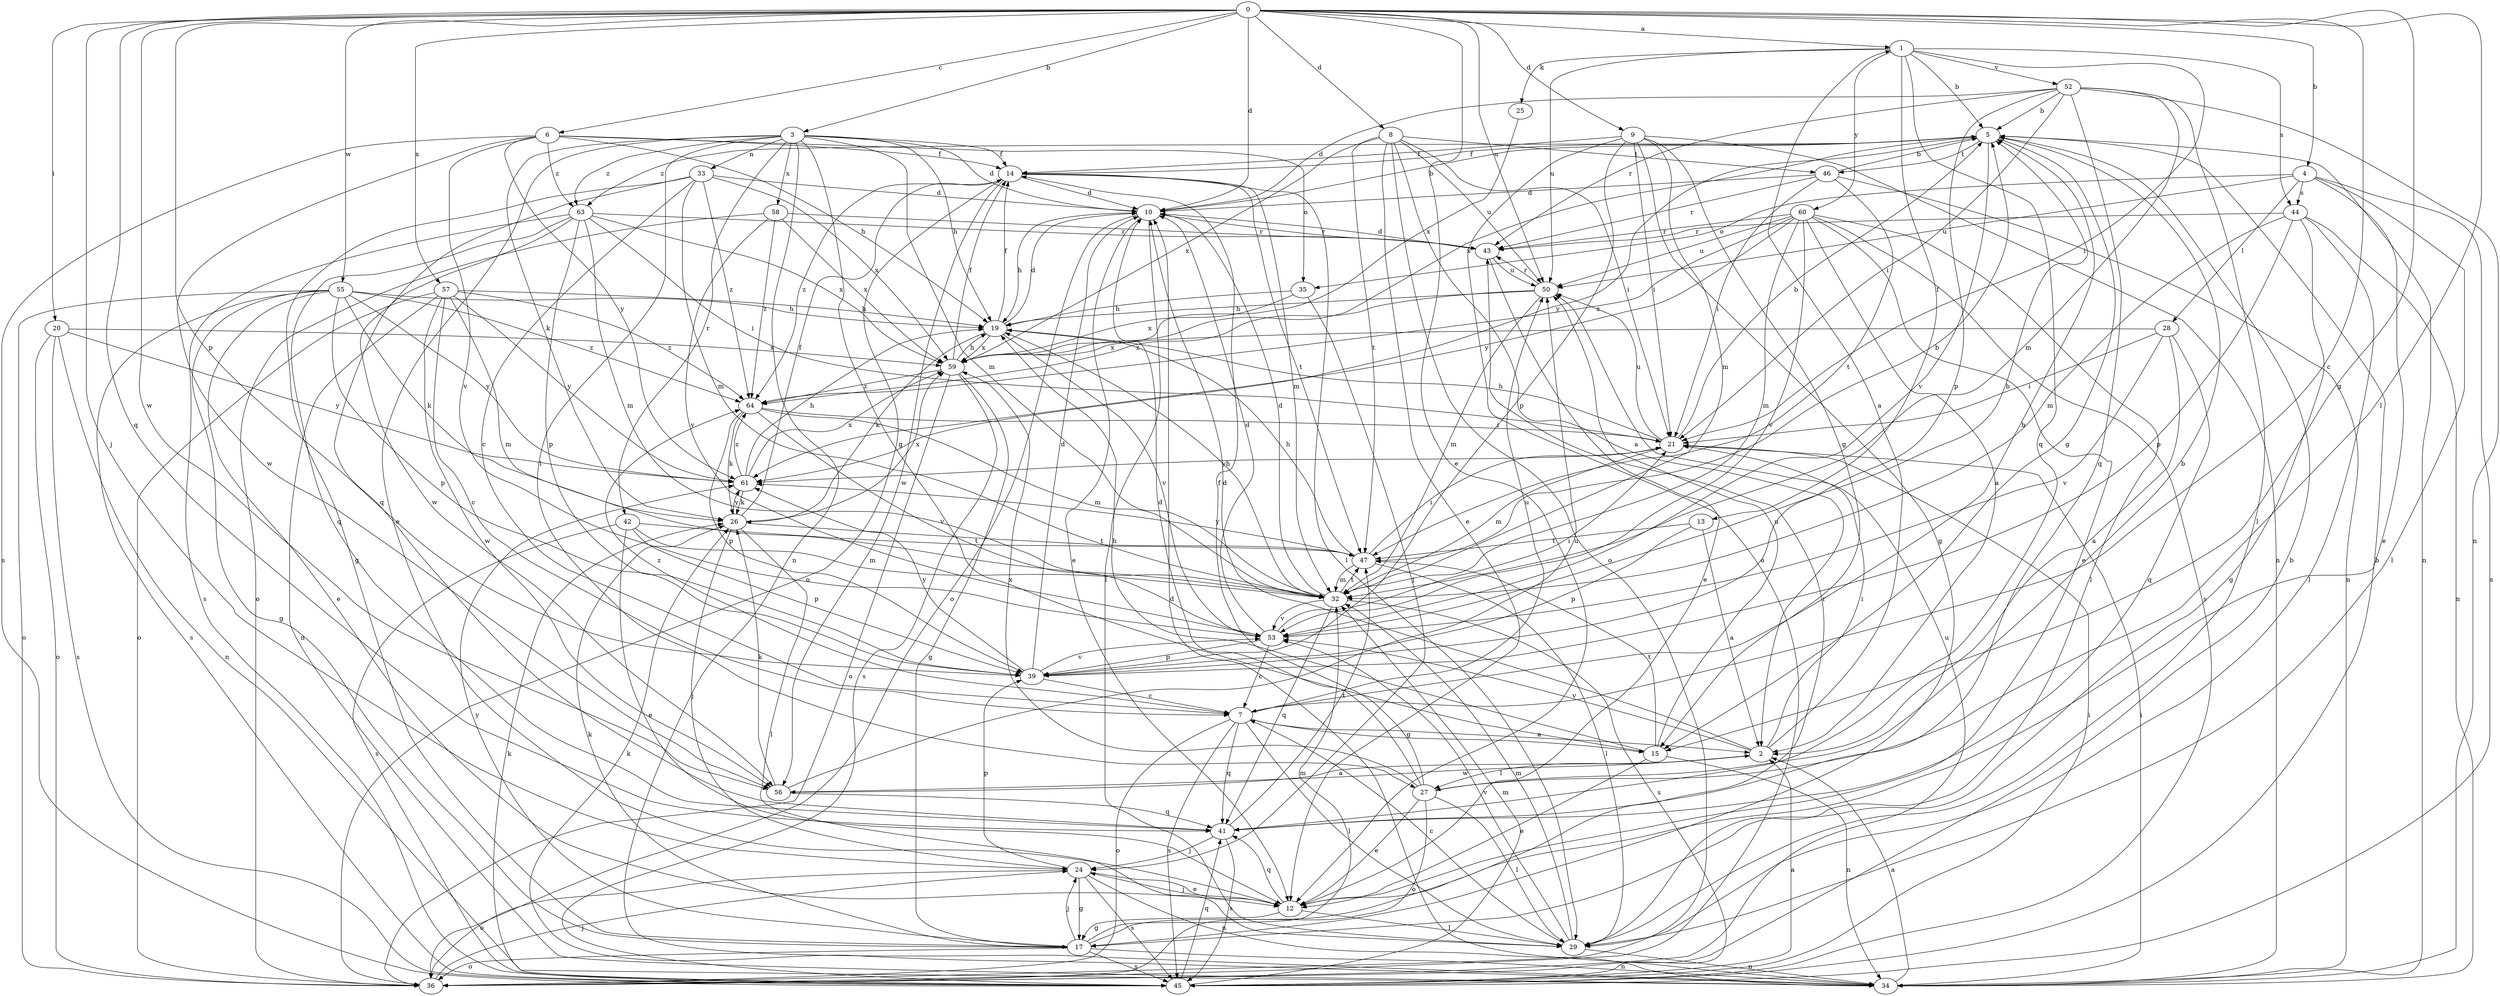 strict digraph  {
0;
1;
2;
3;
4;
5;
6;
7;
8;
9;
10;
12;
13;
14;
15;
17;
19;
20;
21;
24;
25;
26;
27;
28;
29;
32;
33;
34;
35;
36;
39;
41;
42;
43;
44;
45;
46;
47;
50;
52;
53;
55;
56;
57;
58;
59;
60;
61;
63;
64;
0 -> 1  [label=a];
0 -> 3  [label=b];
0 -> 4  [label=b];
0 -> 6  [label=c];
0 -> 7  [label=c];
0 -> 8  [label=d];
0 -> 9  [label=d];
0 -> 10  [label=d];
0 -> 12  [label=e];
0 -> 15  [label=g];
0 -> 20  [label=i];
0 -> 24  [label=j];
0 -> 27  [label=l];
0 -> 39  [label=p];
0 -> 41  [label=q];
0 -> 50  [label=u];
0 -> 55  [label=w];
0 -> 56  [label=w];
0 -> 57  [label=x];
1 -> 5  [label=b];
1 -> 13  [label=f];
1 -> 21  [label=i];
1 -> 25  [label=k];
1 -> 41  [label=q];
1 -> 44  [label=s];
1 -> 50  [label=u];
1 -> 52  [label=v];
1 -> 60  [label=y];
2 -> 1  [label=a];
2 -> 10  [label=d];
2 -> 21  [label=i];
2 -> 27  [label=l];
2 -> 53  [label=v];
2 -> 56  [label=w];
3 -> 10  [label=d];
3 -> 12  [label=e];
3 -> 14  [label=f];
3 -> 15  [label=g];
3 -> 19  [label=h];
3 -> 26  [label=k];
3 -> 27  [label=l];
3 -> 32  [label=m];
3 -> 33  [label=n];
3 -> 34  [label=n];
3 -> 42  [label=r];
3 -> 58  [label=x];
3 -> 63  [label=z];
4 -> 12  [label=e];
4 -> 28  [label=l];
4 -> 29  [label=l];
4 -> 35  [label=o];
4 -> 44  [label=s];
4 -> 45  [label=s];
4 -> 50  [label=u];
5 -> 14  [label=f];
5 -> 15  [label=g];
5 -> 34  [label=n];
5 -> 46  [label=t];
5 -> 53  [label=v];
5 -> 59  [label=x];
5 -> 61  [label=y];
5 -> 63  [label=z];
6 -> 14  [label=f];
6 -> 19  [label=h];
6 -> 35  [label=o];
6 -> 45  [label=s];
6 -> 53  [label=v];
6 -> 56  [label=w];
6 -> 61  [label=y];
6 -> 63  [label=z];
7 -> 2  [label=a];
7 -> 5  [label=b];
7 -> 15  [label=g];
7 -> 29  [label=l];
7 -> 36  [label=o];
7 -> 41  [label=q];
7 -> 45  [label=s];
7 -> 50  [label=u];
7 -> 64  [label=z];
8 -> 2  [label=a];
8 -> 12  [label=e];
8 -> 21  [label=i];
8 -> 36  [label=o];
8 -> 46  [label=t];
8 -> 47  [label=t];
8 -> 50  [label=u];
8 -> 59  [label=x];
9 -> 14  [label=f];
9 -> 15  [label=g];
9 -> 17  [label=g];
9 -> 21  [label=i];
9 -> 32  [label=m];
9 -> 34  [label=n];
9 -> 36  [label=o];
9 -> 39  [label=p];
10 -> 5  [label=b];
10 -> 12  [label=e];
10 -> 19  [label=h];
10 -> 29  [label=l];
10 -> 36  [label=o];
10 -> 43  [label=r];
12 -> 17  [label=g];
12 -> 24  [label=j];
12 -> 29  [label=l];
12 -> 41  [label=q];
13 -> 2  [label=a];
13 -> 39  [label=p];
13 -> 47  [label=t];
14 -> 10  [label=d];
14 -> 29  [label=l];
14 -> 32  [label=m];
14 -> 36  [label=o];
14 -> 47  [label=t];
14 -> 56  [label=w];
14 -> 64  [label=z];
15 -> 12  [label=e];
15 -> 19  [label=h];
15 -> 34  [label=n];
15 -> 47  [label=t];
15 -> 50  [label=u];
17 -> 24  [label=j];
17 -> 26  [label=k];
17 -> 32  [label=m];
17 -> 34  [label=n];
17 -> 36  [label=o];
17 -> 43  [label=r];
17 -> 45  [label=s];
17 -> 61  [label=y];
19 -> 10  [label=d];
19 -> 14  [label=f];
19 -> 26  [label=k];
19 -> 53  [label=v];
19 -> 59  [label=x];
20 -> 34  [label=n];
20 -> 36  [label=o];
20 -> 45  [label=s];
20 -> 59  [label=x];
20 -> 61  [label=y];
21 -> 5  [label=b];
21 -> 19  [label=h];
21 -> 32  [label=m];
21 -> 50  [label=u];
21 -> 61  [label=y];
24 -> 12  [label=e];
24 -> 17  [label=g];
24 -> 34  [label=n];
24 -> 36  [label=o];
24 -> 39  [label=p];
24 -> 45  [label=s];
25 -> 59  [label=x];
26 -> 14  [label=f];
26 -> 24  [label=j];
26 -> 29  [label=l];
26 -> 47  [label=t];
26 -> 59  [label=x];
26 -> 61  [label=y];
27 -> 5  [label=b];
27 -> 10  [label=d];
27 -> 12  [label=e];
27 -> 14  [label=f];
27 -> 29  [label=l];
27 -> 36  [label=o];
27 -> 59  [label=x];
28 -> 2  [label=a];
28 -> 21  [label=i];
28 -> 41  [label=q];
28 -> 53  [label=v];
28 -> 59  [label=x];
29 -> 7  [label=c];
29 -> 32  [label=m];
29 -> 34  [label=n];
29 -> 53  [label=v];
32 -> 10  [label=d];
32 -> 19  [label=h];
32 -> 41  [label=q];
32 -> 45  [label=s];
32 -> 47  [label=t];
32 -> 53  [label=v];
33 -> 7  [label=c];
33 -> 10  [label=d];
33 -> 17  [label=g];
33 -> 32  [label=m];
33 -> 41  [label=q];
33 -> 59  [label=x];
33 -> 64  [label=z];
34 -> 2  [label=a];
34 -> 10  [label=d];
34 -> 21  [label=i];
34 -> 26  [label=k];
35 -> 19  [label=h];
35 -> 24  [label=j];
35 -> 59  [label=x];
36 -> 5  [label=b];
36 -> 24  [label=j];
36 -> 50  [label=u];
39 -> 7  [label=c];
39 -> 10  [label=d];
39 -> 53  [label=v];
39 -> 61  [label=y];
41 -> 24  [label=j];
41 -> 45  [label=s];
41 -> 47  [label=t];
42 -> 12  [label=e];
42 -> 32  [label=m];
42 -> 39  [label=p];
42 -> 45  [label=s];
42 -> 47  [label=t];
43 -> 10  [label=d];
43 -> 12  [label=e];
43 -> 50  [label=u];
44 -> 17  [label=g];
44 -> 29  [label=l];
44 -> 32  [label=m];
44 -> 34  [label=n];
44 -> 39  [label=p];
44 -> 43  [label=r];
45 -> 2  [label=a];
45 -> 5  [label=b];
45 -> 21  [label=i];
45 -> 26  [label=k];
45 -> 32  [label=m];
45 -> 41  [label=q];
46 -> 5  [label=b];
46 -> 10  [label=d];
46 -> 21  [label=i];
46 -> 34  [label=n];
46 -> 43  [label=r];
46 -> 47  [label=t];
47 -> 5  [label=b];
47 -> 19  [label=h];
47 -> 21  [label=i];
47 -> 29  [label=l];
47 -> 32  [label=m];
47 -> 61  [label=y];
50 -> 19  [label=h];
50 -> 32  [label=m];
50 -> 43  [label=r];
50 -> 64  [label=z];
52 -> 5  [label=b];
52 -> 10  [label=d];
52 -> 21  [label=i];
52 -> 29  [label=l];
52 -> 32  [label=m];
52 -> 34  [label=n];
52 -> 39  [label=p];
52 -> 41  [label=q];
52 -> 43  [label=r];
53 -> 5  [label=b];
53 -> 7  [label=c];
53 -> 10  [label=d];
53 -> 21  [label=i];
53 -> 39  [label=p];
55 -> 12  [label=e];
55 -> 17  [label=g];
55 -> 19  [label=h];
55 -> 26  [label=k];
55 -> 36  [label=o];
55 -> 39  [label=p];
55 -> 45  [label=s];
55 -> 61  [label=y];
55 -> 64  [label=z];
56 -> 2  [label=a];
56 -> 26  [label=k];
56 -> 41  [label=q];
56 -> 50  [label=u];
57 -> 7  [label=c];
57 -> 19  [label=h];
57 -> 32  [label=m];
57 -> 34  [label=n];
57 -> 36  [label=o];
57 -> 56  [label=w];
57 -> 61  [label=y];
57 -> 64  [label=z];
58 -> 36  [label=o];
58 -> 43  [label=r];
58 -> 53  [label=v];
58 -> 59  [label=x];
58 -> 64  [label=z];
59 -> 14  [label=f];
59 -> 17  [label=g];
59 -> 19  [label=h];
59 -> 36  [label=o];
59 -> 45  [label=s];
59 -> 64  [label=z];
60 -> 2  [label=a];
60 -> 12  [label=e];
60 -> 29  [label=l];
60 -> 32  [label=m];
60 -> 43  [label=r];
60 -> 45  [label=s];
60 -> 50  [label=u];
60 -> 53  [label=v];
60 -> 61  [label=y];
60 -> 64  [label=z];
61 -> 19  [label=h];
61 -> 26  [label=k];
61 -> 59  [label=x];
61 -> 64  [label=z];
63 -> 21  [label=i];
63 -> 32  [label=m];
63 -> 39  [label=p];
63 -> 41  [label=q];
63 -> 43  [label=r];
63 -> 45  [label=s];
63 -> 56  [label=w];
63 -> 59  [label=x];
64 -> 21  [label=i];
64 -> 26  [label=k];
64 -> 32  [label=m];
64 -> 39  [label=p];
64 -> 53  [label=v];
}
